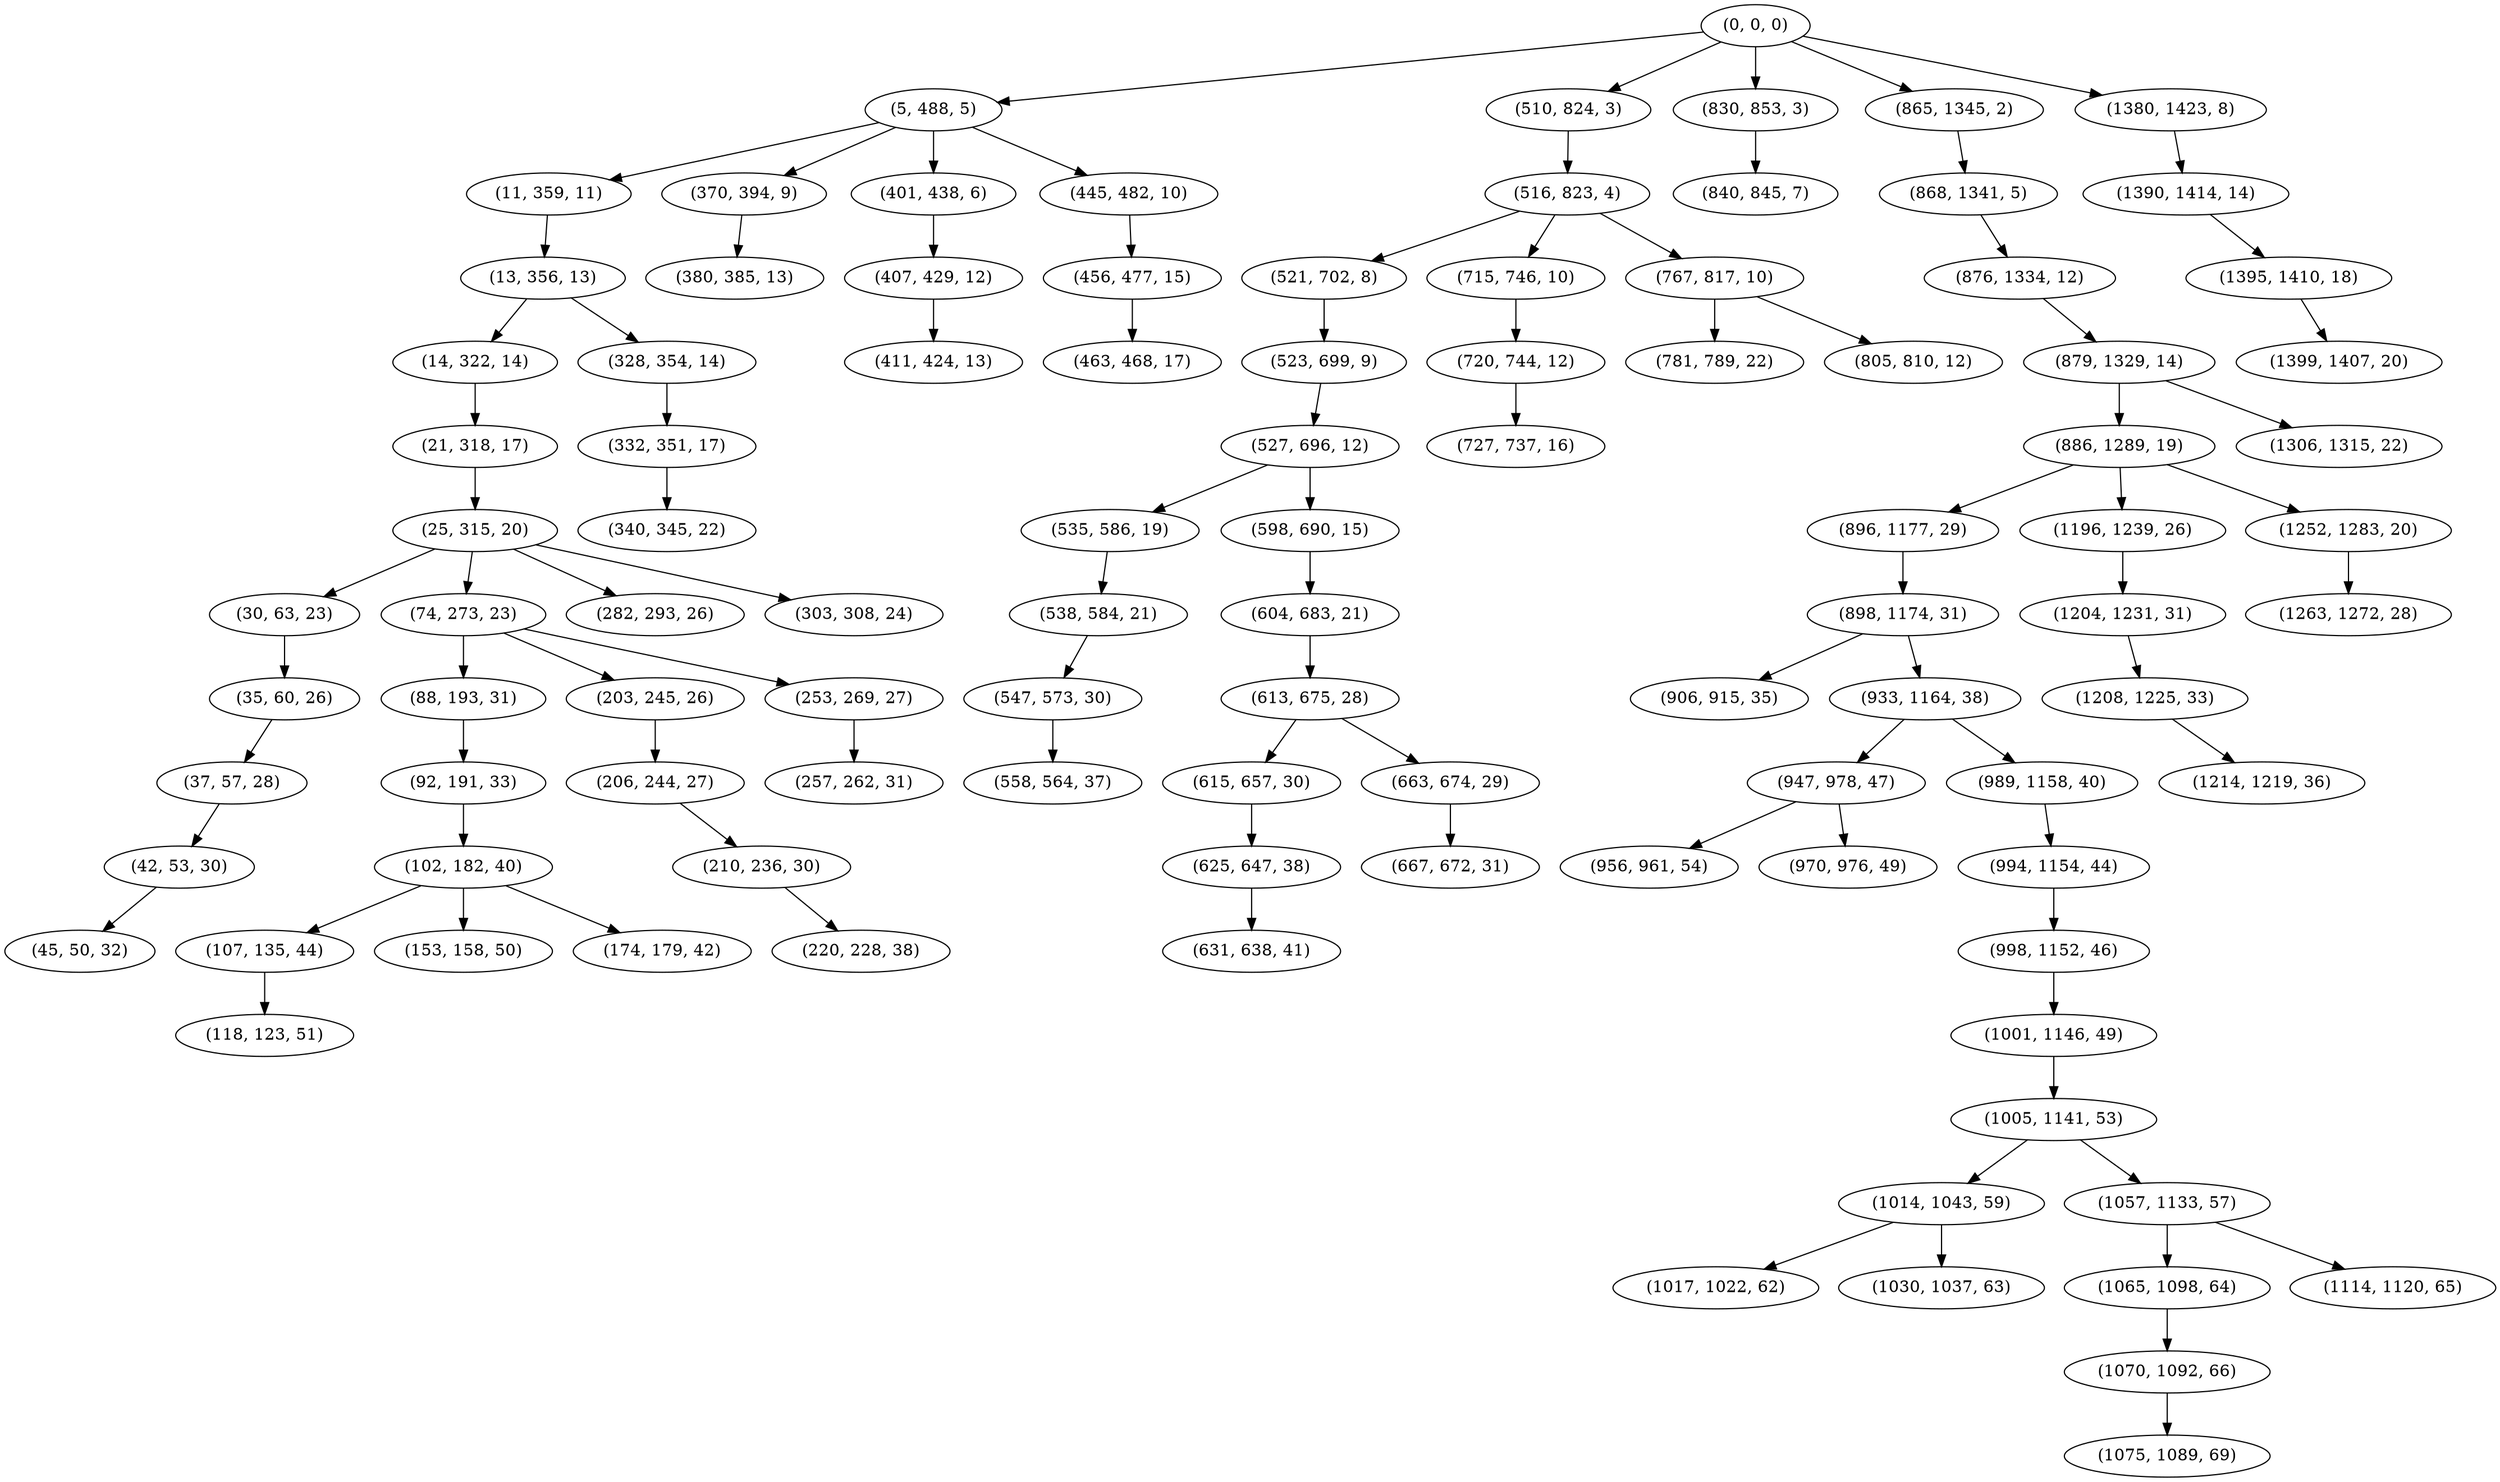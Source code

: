 digraph tree {
    "(0, 0, 0)";
    "(5, 488, 5)";
    "(11, 359, 11)";
    "(13, 356, 13)";
    "(14, 322, 14)";
    "(21, 318, 17)";
    "(25, 315, 20)";
    "(30, 63, 23)";
    "(35, 60, 26)";
    "(37, 57, 28)";
    "(42, 53, 30)";
    "(45, 50, 32)";
    "(74, 273, 23)";
    "(88, 193, 31)";
    "(92, 191, 33)";
    "(102, 182, 40)";
    "(107, 135, 44)";
    "(118, 123, 51)";
    "(153, 158, 50)";
    "(174, 179, 42)";
    "(203, 245, 26)";
    "(206, 244, 27)";
    "(210, 236, 30)";
    "(220, 228, 38)";
    "(253, 269, 27)";
    "(257, 262, 31)";
    "(282, 293, 26)";
    "(303, 308, 24)";
    "(328, 354, 14)";
    "(332, 351, 17)";
    "(340, 345, 22)";
    "(370, 394, 9)";
    "(380, 385, 13)";
    "(401, 438, 6)";
    "(407, 429, 12)";
    "(411, 424, 13)";
    "(445, 482, 10)";
    "(456, 477, 15)";
    "(463, 468, 17)";
    "(510, 824, 3)";
    "(516, 823, 4)";
    "(521, 702, 8)";
    "(523, 699, 9)";
    "(527, 696, 12)";
    "(535, 586, 19)";
    "(538, 584, 21)";
    "(547, 573, 30)";
    "(558, 564, 37)";
    "(598, 690, 15)";
    "(604, 683, 21)";
    "(613, 675, 28)";
    "(615, 657, 30)";
    "(625, 647, 38)";
    "(631, 638, 41)";
    "(663, 674, 29)";
    "(667, 672, 31)";
    "(715, 746, 10)";
    "(720, 744, 12)";
    "(727, 737, 16)";
    "(767, 817, 10)";
    "(781, 789, 22)";
    "(805, 810, 12)";
    "(830, 853, 3)";
    "(840, 845, 7)";
    "(865, 1345, 2)";
    "(868, 1341, 5)";
    "(876, 1334, 12)";
    "(879, 1329, 14)";
    "(886, 1289, 19)";
    "(896, 1177, 29)";
    "(898, 1174, 31)";
    "(906, 915, 35)";
    "(933, 1164, 38)";
    "(947, 978, 47)";
    "(956, 961, 54)";
    "(970, 976, 49)";
    "(989, 1158, 40)";
    "(994, 1154, 44)";
    "(998, 1152, 46)";
    "(1001, 1146, 49)";
    "(1005, 1141, 53)";
    "(1014, 1043, 59)";
    "(1017, 1022, 62)";
    "(1030, 1037, 63)";
    "(1057, 1133, 57)";
    "(1065, 1098, 64)";
    "(1070, 1092, 66)";
    "(1075, 1089, 69)";
    "(1114, 1120, 65)";
    "(1196, 1239, 26)";
    "(1204, 1231, 31)";
    "(1208, 1225, 33)";
    "(1214, 1219, 36)";
    "(1252, 1283, 20)";
    "(1263, 1272, 28)";
    "(1306, 1315, 22)";
    "(1380, 1423, 8)";
    "(1390, 1414, 14)";
    "(1395, 1410, 18)";
    "(1399, 1407, 20)";
    "(0, 0, 0)" -> "(5, 488, 5)";
    "(0, 0, 0)" -> "(510, 824, 3)";
    "(0, 0, 0)" -> "(830, 853, 3)";
    "(0, 0, 0)" -> "(865, 1345, 2)";
    "(0, 0, 0)" -> "(1380, 1423, 8)";
    "(5, 488, 5)" -> "(11, 359, 11)";
    "(5, 488, 5)" -> "(370, 394, 9)";
    "(5, 488, 5)" -> "(401, 438, 6)";
    "(5, 488, 5)" -> "(445, 482, 10)";
    "(11, 359, 11)" -> "(13, 356, 13)";
    "(13, 356, 13)" -> "(14, 322, 14)";
    "(13, 356, 13)" -> "(328, 354, 14)";
    "(14, 322, 14)" -> "(21, 318, 17)";
    "(21, 318, 17)" -> "(25, 315, 20)";
    "(25, 315, 20)" -> "(30, 63, 23)";
    "(25, 315, 20)" -> "(74, 273, 23)";
    "(25, 315, 20)" -> "(282, 293, 26)";
    "(25, 315, 20)" -> "(303, 308, 24)";
    "(30, 63, 23)" -> "(35, 60, 26)";
    "(35, 60, 26)" -> "(37, 57, 28)";
    "(37, 57, 28)" -> "(42, 53, 30)";
    "(42, 53, 30)" -> "(45, 50, 32)";
    "(74, 273, 23)" -> "(88, 193, 31)";
    "(74, 273, 23)" -> "(203, 245, 26)";
    "(74, 273, 23)" -> "(253, 269, 27)";
    "(88, 193, 31)" -> "(92, 191, 33)";
    "(92, 191, 33)" -> "(102, 182, 40)";
    "(102, 182, 40)" -> "(107, 135, 44)";
    "(102, 182, 40)" -> "(153, 158, 50)";
    "(102, 182, 40)" -> "(174, 179, 42)";
    "(107, 135, 44)" -> "(118, 123, 51)";
    "(203, 245, 26)" -> "(206, 244, 27)";
    "(206, 244, 27)" -> "(210, 236, 30)";
    "(210, 236, 30)" -> "(220, 228, 38)";
    "(253, 269, 27)" -> "(257, 262, 31)";
    "(328, 354, 14)" -> "(332, 351, 17)";
    "(332, 351, 17)" -> "(340, 345, 22)";
    "(370, 394, 9)" -> "(380, 385, 13)";
    "(401, 438, 6)" -> "(407, 429, 12)";
    "(407, 429, 12)" -> "(411, 424, 13)";
    "(445, 482, 10)" -> "(456, 477, 15)";
    "(456, 477, 15)" -> "(463, 468, 17)";
    "(510, 824, 3)" -> "(516, 823, 4)";
    "(516, 823, 4)" -> "(521, 702, 8)";
    "(516, 823, 4)" -> "(715, 746, 10)";
    "(516, 823, 4)" -> "(767, 817, 10)";
    "(521, 702, 8)" -> "(523, 699, 9)";
    "(523, 699, 9)" -> "(527, 696, 12)";
    "(527, 696, 12)" -> "(535, 586, 19)";
    "(527, 696, 12)" -> "(598, 690, 15)";
    "(535, 586, 19)" -> "(538, 584, 21)";
    "(538, 584, 21)" -> "(547, 573, 30)";
    "(547, 573, 30)" -> "(558, 564, 37)";
    "(598, 690, 15)" -> "(604, 683, 21)";
    "(604, 683, 21)" -> "(613, 675, 28)";
    "(613, 675, 28)" -> "(615, 657, 30)";
    "(613, 675, 28)" -> "(663, 674, 29)";
    "(615, 657, 30)" -> "(625, 647, 38)";
    "(625, 647, 38)" -> "(631, 638, 41)";
    "(663, 674, 29)" -> "(667, 672, 31)";
    "(715, 746, 10)" -> "(720, 744, 12)";
    "(720, 744, 12)" -> "(727, 737, 16)";
    "(767, 817, 10)" -> "(781, 789, 22)";
    "(767, 817, 10)" -> "(805, 810, 12)";
    "(830, 853, 3)" -> "(840, 845, 7)";
    "(865, 1345, 2)" -> "(868, 1341, 5)";
    "(868, 1341, 5)" -> "(876, 1334, 12)";
    "(876, 1334, 12)" -> "(879, 1329, 14)";
    "(879, 1329, 14)" -> "(886, 1289, 19)";
    "(879, 1329, 14)" -> "(1306, 1315, 22)";
    "(886, 1289, 19)" -> "(896, 1177, 29)";
    "(886, 1289, 19)" -> "(1196, 1239, 26)";
    "(886, 1289, 19)" -> "(1252, 1283, 20)";
    "(896, 1177, 29)" -> "(898, 1174, 31)";
    "(898, 1174, 31)" -> "(906, 915, 35)";
    "(898, 1174, 31)" -> "(933, 1164, 38)";
    "(933, 1164, 38)" -> "(947, 978, 47)";
    "(933, 1164, 38)" -> "(989, 1158, 40)";
    "(947, 978, 47)" -> "(956, 961, 54)";
    "(947, 978, 47)" -> "(970, 976, 49)";
    "(989, 1158, 40)" -> "(994, 1154, 44)";
    "(994, 1154, 44)" -> "(998, 1152, 46)";
    "(998, 1152, 46)" -> "(1001, 1146, 49)";
    "(1001, 1146, 49)" -> "(1005, 1141, 53)";
    "(1005, 1141, 53)" -> "(1014, 1043, 59)";
    "(1005, 1141, 53)" -> "(1057, 1133, 57)";
    "(1014, 1043, 59)" -> "(1017, 1022, 62)";
    "(1014, 1043, 59)" -> "(1030, 1037, 63)";
    "(1057, 1133, 57)" -> "(1065, 1098, 64)";
    "(1057, 1133, 57)" -> "(1114, 1120, 65)";
    "(1065, 1098, 64)" -> "(1070, 1092, 66)";
    "(1070, 1092, 66)" -> "(1075, 1089, 69)";
    "(1196, 1239, 26)" -> "(1204, 1231, 31)";
    "(1204, 1231, 31)" -> "(1208, 1225, 33)";
    "(1208, 1225, 33)" -> "(1214, 1219, 36)";
    "(1252, 1283, 20)" -> "(1263, 1272, 28)";
    "(1380, 1423, 8)" -> "(1390, 1414, 14)";
    "(1390, 1414, 14)" -> "(1395, 1410, 18)";
    "(1395, 1410, 18)" -> "(1399, 1407, 20)";
}

